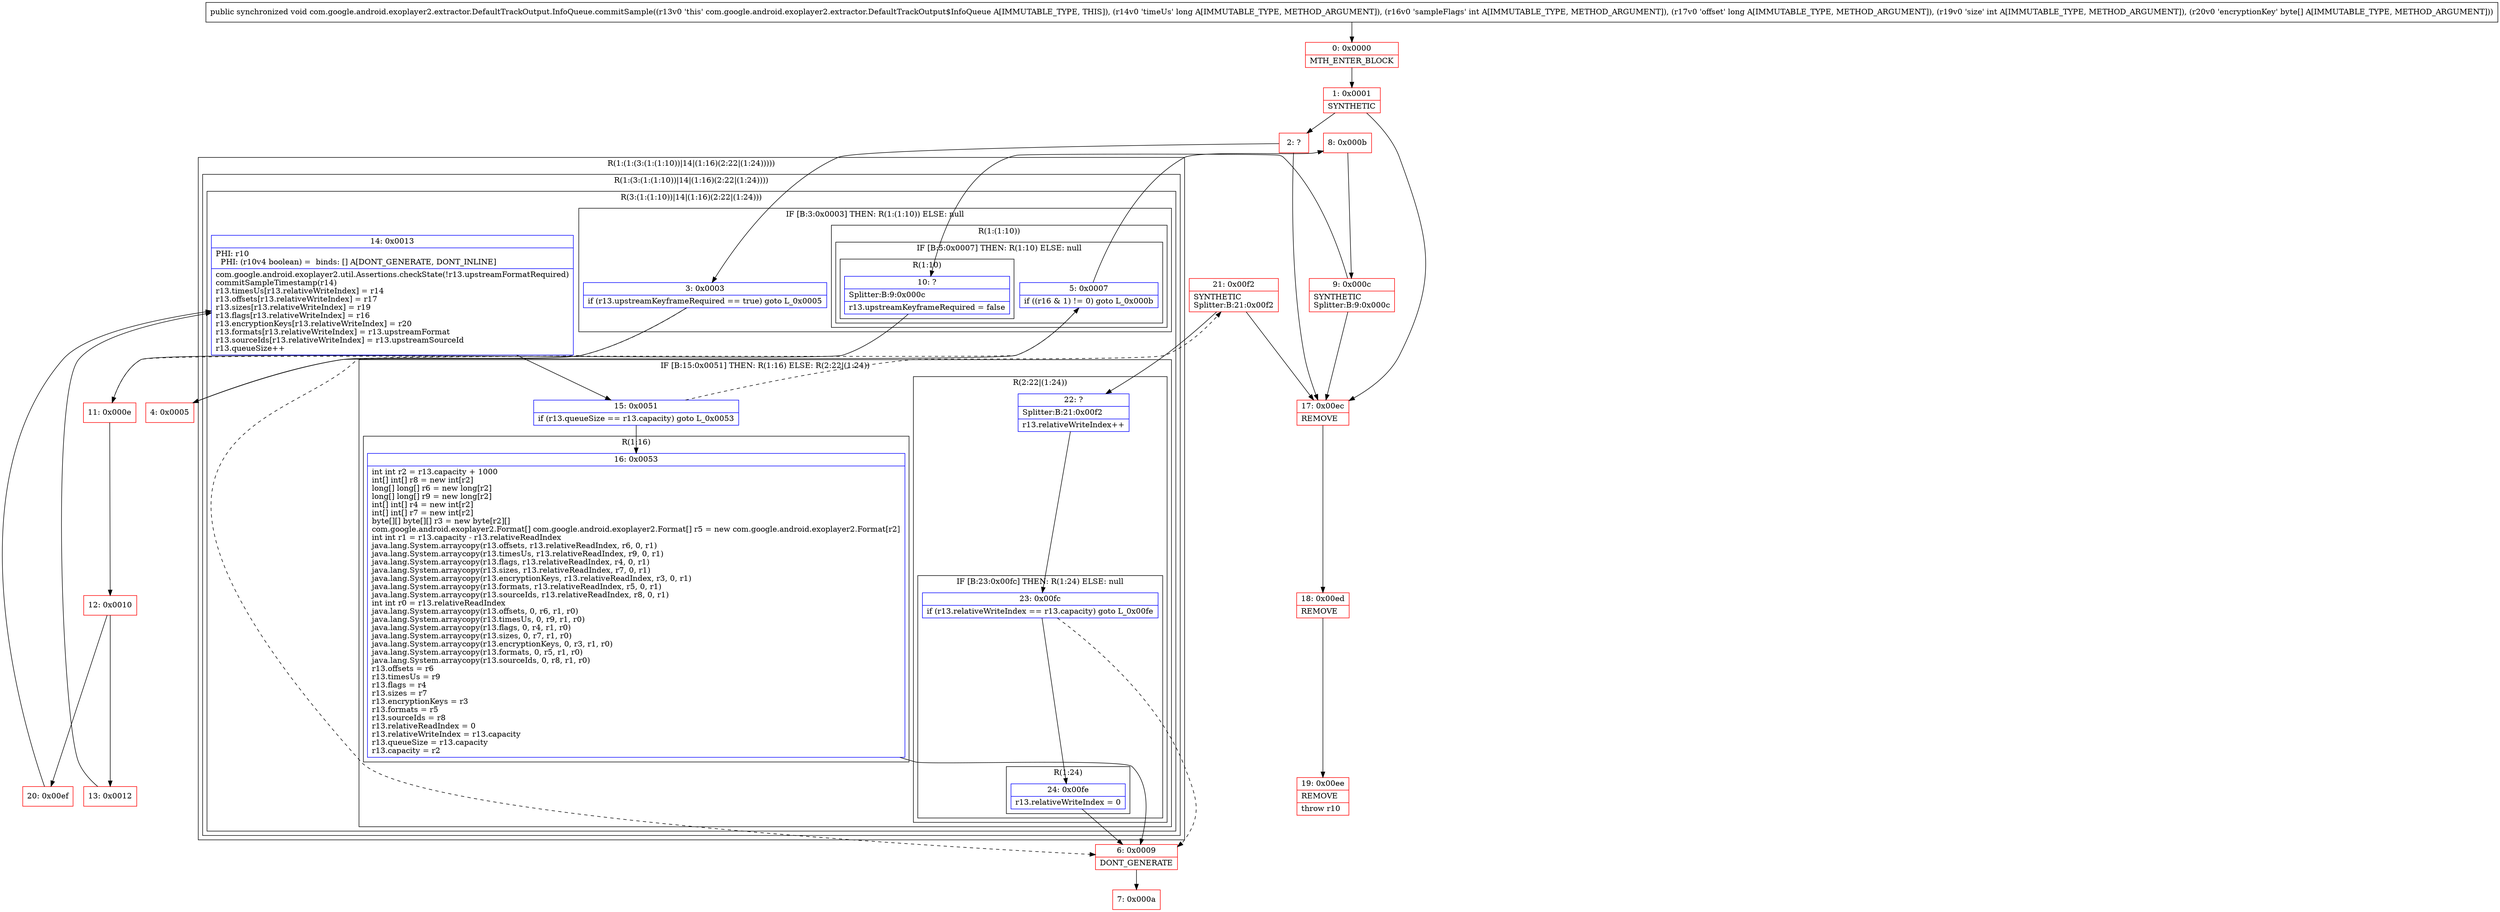 digraph "CFG forcom.google.android.exoplayer2.extractor.DefaultTrackOutput.InfoQueue.commitSample(JIJI[B)V" {
subgraph cluster_Region_1520203805 {
label = "R(1:(1:(3:(1:(1:10))|14|(1:16)(2:22|(1:24)))))";
node [shape=record,color=blue];
subgraph cluster_Region_35444796 {
label = "R(1:(3:(1:(1:10))|14|(1:16)(2:22|(1:24))))";
node [shape=record,color=blue];
subgraph cluster_Region_1753788186 {
label = "R(3:(1:(1:10))|14|(1:16)(2:22|(1:24)))";
node [shape=record,color=blue];
subgraph cluster_IfRegion_780576164 {
label = "IF [B:3:0x0003] THEN: R(1:(1:10)) ELSE: null";
node [shape=record,color=blue];
Node_3 [shape=record,label="{3\:\ 0x0003|if (r13.upstreamKeyframeRequired == true) goto L_0x0005\l}"];
subgraph cluster_Region_400784633 {
label = "R(1:(1:10))";
node [shape=record,color=blue];
subgraph cluster_IfRegion_1943702273 {
label = "IF [B:5:0x0007] THEN: R(1:10) ELSE: null";
node [shape=record,color=blue];
Node_5 [shape=record,label="{5\:\ 0x0007|if ((r16 & 1) != 0) goto L_0x000b\l}"];
subgraph cluster_Region_1577519647 {
label = "R(1:10)";
node [shape=record,color=blue];
Node_10 [shape=record,label="{10\:\ ?|Splitter:B:9:0x000c\l|r13.upstreamKeyframeRequired = false\l}"];
}
}
}
}
Node_14 [shape=record,label="{14\:\ 0x0013|PHI: r10 \l  PHI: (r10v4 boolean) =  binds: [] A[DONT_GENERATE, DONT_INLINE]\l|com.google.android.exoplayer2.util.Assertions.checkState(!r13.upstreamFormatRequired)\lcommitSampleTimestamp(r14)\lr13.timesUs[r13.relativeWriteIndex] = r14\lr13.offsets[r13.relativeWriteIndex] = r17\lr13.sizes[r13.relativeWriteIndex] = r19\lr13.flags[r13.relativeWriteIndex] = r16\lr13.encryptionKeys[r13.relativeWriteIndex] = r20\lr13.formats[r13.relativeWriteIndex] = r13.upstreamFormat\lr13.sourceIds[r13.relativeWriteIndex] = r13.upstreamSourceId\lr13.queueSize++\l}"];
subgraph cluster_IfRegion_1161244670 {
label = "IF [B:15:0x0051] THEN: R(1:16) ELSE: R(2:22|(1:24))";
node [shape=record,color=blue];
Node_15 [shape=record,label="{15\:\ 0x0051|if (r13.queueSize == r13.capacity) goto L_0x0053\l}"];
subgraph cluster_Region_576448960 {
label = "R(1:16)";
node [shape=record,color=blue];
Node_16 [shape=record,label="{16\:\ 0x0053|int int r2 = r13.capacity + 1000\lint[] int[] r8 = new int[r2]\llong[] long[] r6 = new long[r2]\llong[] long[] r9 = new long[r2]\lint[] int[] r4 = new int[r2]\lint[] int[] r7 = new int[r2]\lbyte[][] byte[][] r3 = new byte[r2][]\lcom.google.android.exoplayer2.Format[] com.google.android.exoplayer2.Format[] r5 = new com.google.android.exoplayer2.Format[r2]\lint int r1 = r13.capacity \- r13.relativeReadIndex\ljava.lang.System.arraycopy(r13.offsets, r13.relativeReadIndex, r6, 0, r1)\ljava.lang.System.arraycopy(r13.timesUs, r13.relativeReadIndex, r9, 0, r1)\ljava.lang.System.arraycopy(r13.flags, r13.relativeReadIndex, r4, 0, r1)\ljava.lang.System.arraycopy(r13.sizes, r13.relativeReadIndex, r7, 0, r1)\ljava.lang.System.arraycopy(r13.encryptionKeys, r13.relativeReadIndex, r3, 0, r1)\ljava.lang.System.arraycopy(r13.formats, r13.relativeReadIndex, r5, 0, r1)\ljava.lang.System.arraycopy(r13.sourceIds, r13.relativeReadIndex, r8, 0, r1)\lint int r0 = r13.relativeReadIndex\ljava.lang.System.arraycopy(r13.offsets, 0, r6, r1, r0)\ljava.lang.System.arraycopy(r13.timesUs, 0, r9, r1, r0)\ljava.lang.System.arraycopy(r13.flags, 0, r4, r1, r0)\ljava.lang.System.arraycopy(r13.sizes, 0, r7, r1, r0)\ljava.lang.System.arraycopy(r13.encryptionKeys, 0, r3, r1, r0)\ljava.lang.System.arraycopy(r13.formats, 0, r5, r1, r0)\ljava.lang.System.arraycopy(r13.sourceIds, 0, r8, r1, r0)\lr13.offsets = r6\lr13.timesUs = r9\lr13.flags = r4\lr13.sizes = r7\lr13.encryptionKeys = r3\lr13.formats = r5\lr13.sourceIds = r8\lr13.relativeReadIndex = 0\lr13.relativeWriteIndex = r13.capacity\lr13.queueSize = r13.capacity\lr13.capacity = r2\l}"];
}
subgraph cluster_Region_1237288725 {
label = "R(2:22|(1:24))";
node [shape=record,color=blue];
Node_22 [shape=record,label="{22\:\ ?|Splitter:B:21:0x00f2\l|r13.relativeWriteIndex++\l}"];
subgraph cluster_IfRegion_1855623072 {
label = "IF [B:23:0x00fc] THEN: R(1:24) ELSE: null";
node [shape=record,color=blue];
Node_23 [shape=record,label="{23\:\ 0x00fc|if (r13.relativeWriteIndex == r13.capacity) goto L_0x00fe\l}"];
subgraph cluster_Region_145438622 {
label = "R(1:24)";
node [shape=record,color=blue];
Node_24 [shape=record,label="{24\:\ 0x00fe|r13.relativeWriteIndex = 0\l}"];
}
}
}
}
}
}
}
Node_0 [shape=record,color=red,label="{0\:\ 0x0000|MTH_ENTER_BLOCK\l}"];
Node_1 [shape=record,color=red,label="{1\:\ 0x0001|SYNTHETIC\l}"];
Node_2 [shape=record,color=red,label="{2\:\ ?}"];
Node_4 [shape=record,color=red,label="{4\:\ 0x0005}"];
Node_6 [shape=record,color=red,label="{6\:\ 0x0009|DONT_GENERATE\l}"];
Node_7 [shape=record,color=red,label="{7\:\ 0x000a}"];
Node_8 [shape=record,color=red,label="{8\:\ 0x000b}"];
Node_9 [shape=record,color=red,label="{9\:\ 0x000c|SYNTHETIC\lSplitter:B:9:0x000c\l}"];
Node_11 [shape=record,color=red,label="{11\:\ 0x000e}"];
Node_12 [shape=record,color=red,label="{12\:\ 0x0010}"];
Node_13 [shape=record,color=red,label="{13\:\ 0x0012}"];
Node_17 [shape=record,color=red,label="{17\:\ 0x00ec|REMOVE\l}"];
Node_18 [shape=record,color=red,label="{18\:\ 0x00ed|REMOVE\l}"];
Node_19 [shape=record,color=red,label="{19\:\ 0x00ee|REMOVE\l|throw r10\l}"];
Node_20 [shape=record,color=red,label="{20\:\ 0x00ef}"];
Node_21 [shape=record,color=red,label="{21\:\ 0x00f2|SYNTHETIC\lSplitter:B:21:0x00f2\l}"];
MethodNode[shape=record,label="{public synchronized void com.google.android.exoplayer2.extractor.DefaultTrackOutput.InfoQueue.commitSample((r13v0 'this' com.google.android.exoplayer2.extractor.DefaultTrackOutput$InfoQueue A[IMMUTABLE_TYPE, THIS]), (r14v0 'timeUs' long A[IMMUTABLE_TYPE, METHOD_ARGUMENT]), (r16v0 'sampleFlags' int A[IMMUTABLE_TYPE, METHOD_ARGUMENT]), (r17v0 'offset' long A[IMMUTABLE_TYPE, METHOD_ARGUMENT]), (r19v0 'size' int A[IMMUTABLE_TYPE, METHOD_ARGUMENT]), (r20v0 'encryptionKey' byte[] A[IMMUTABLE_TYPE, METHOD_ARGUMENT])) }"];
MethodNode -> Node_0;
Node_3 -> Node_4;
Node_3 -> Node_11[style=dashed];
Node_5 -> Node_6[style=dashed];
Node_5 -> Node_8;
Node_10 -> Node_11;
Node_14 -> Node_15;
Node_15 -> Node_16;
Node_15 -> Node_21[style=dashed];
Node_16 -> Node_6;
Node_22 -> Node_23;
Node_23 -> Node_6[style=dashed];
Node_23 -> Node_24;
Node_24 -> Node_6;
Node_0 -> Node_1;
Node_1 -> Node_2;
Node_1 -> Node_17;
Node_2 -> Node_3;
Node_2 -> Node_17;
Node_4 -> Node_5;
Node_6 -> Node_7;
Node_8 -> Node_9;
Node_9 -> Node_10;
Node_9 -> Node_17;
Node_11 -> Node_12;
Node_12 -> Node_13;
Node_12 -> Node_20;
Node_13 -> Node_14;
Node_17 -> Node_18;
Node_18 -> Node_19;
Node_20 -> Node_14;
Node_21 -> Node_22;
Node_21 -> Node_17;
}

